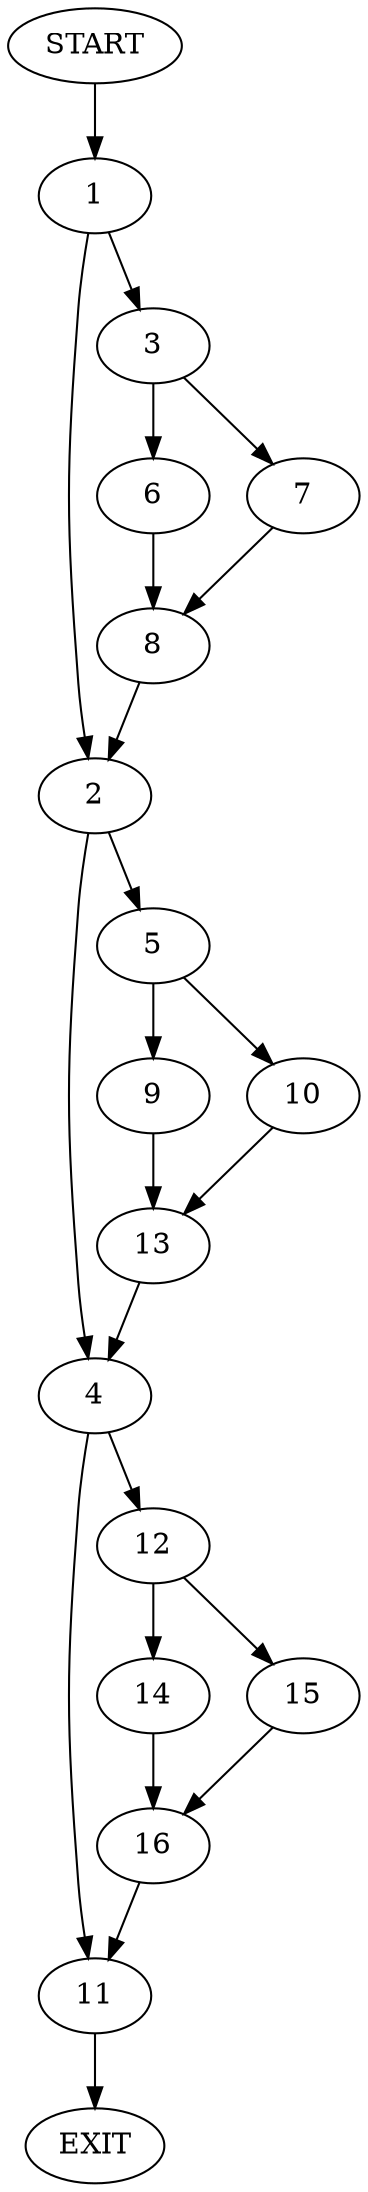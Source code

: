 digraph {
0 [label="START"]
17 [label="EXIT"]
0 -> 1
1 -> 2
1 -> 3
2 -> 4
2 -> 5
3 -> 6
3 -> 7
6 -> 8
7 -> 8
8 -> 2
5 -> 9
5 -> 10
4 -> 11
4 -> 12
10 -> 13
9 -> 13
13 -> 4
12 -> 14
12 -> 15
11 -> 17
15 -> 16
14 -> 16
16 -> 11
}
